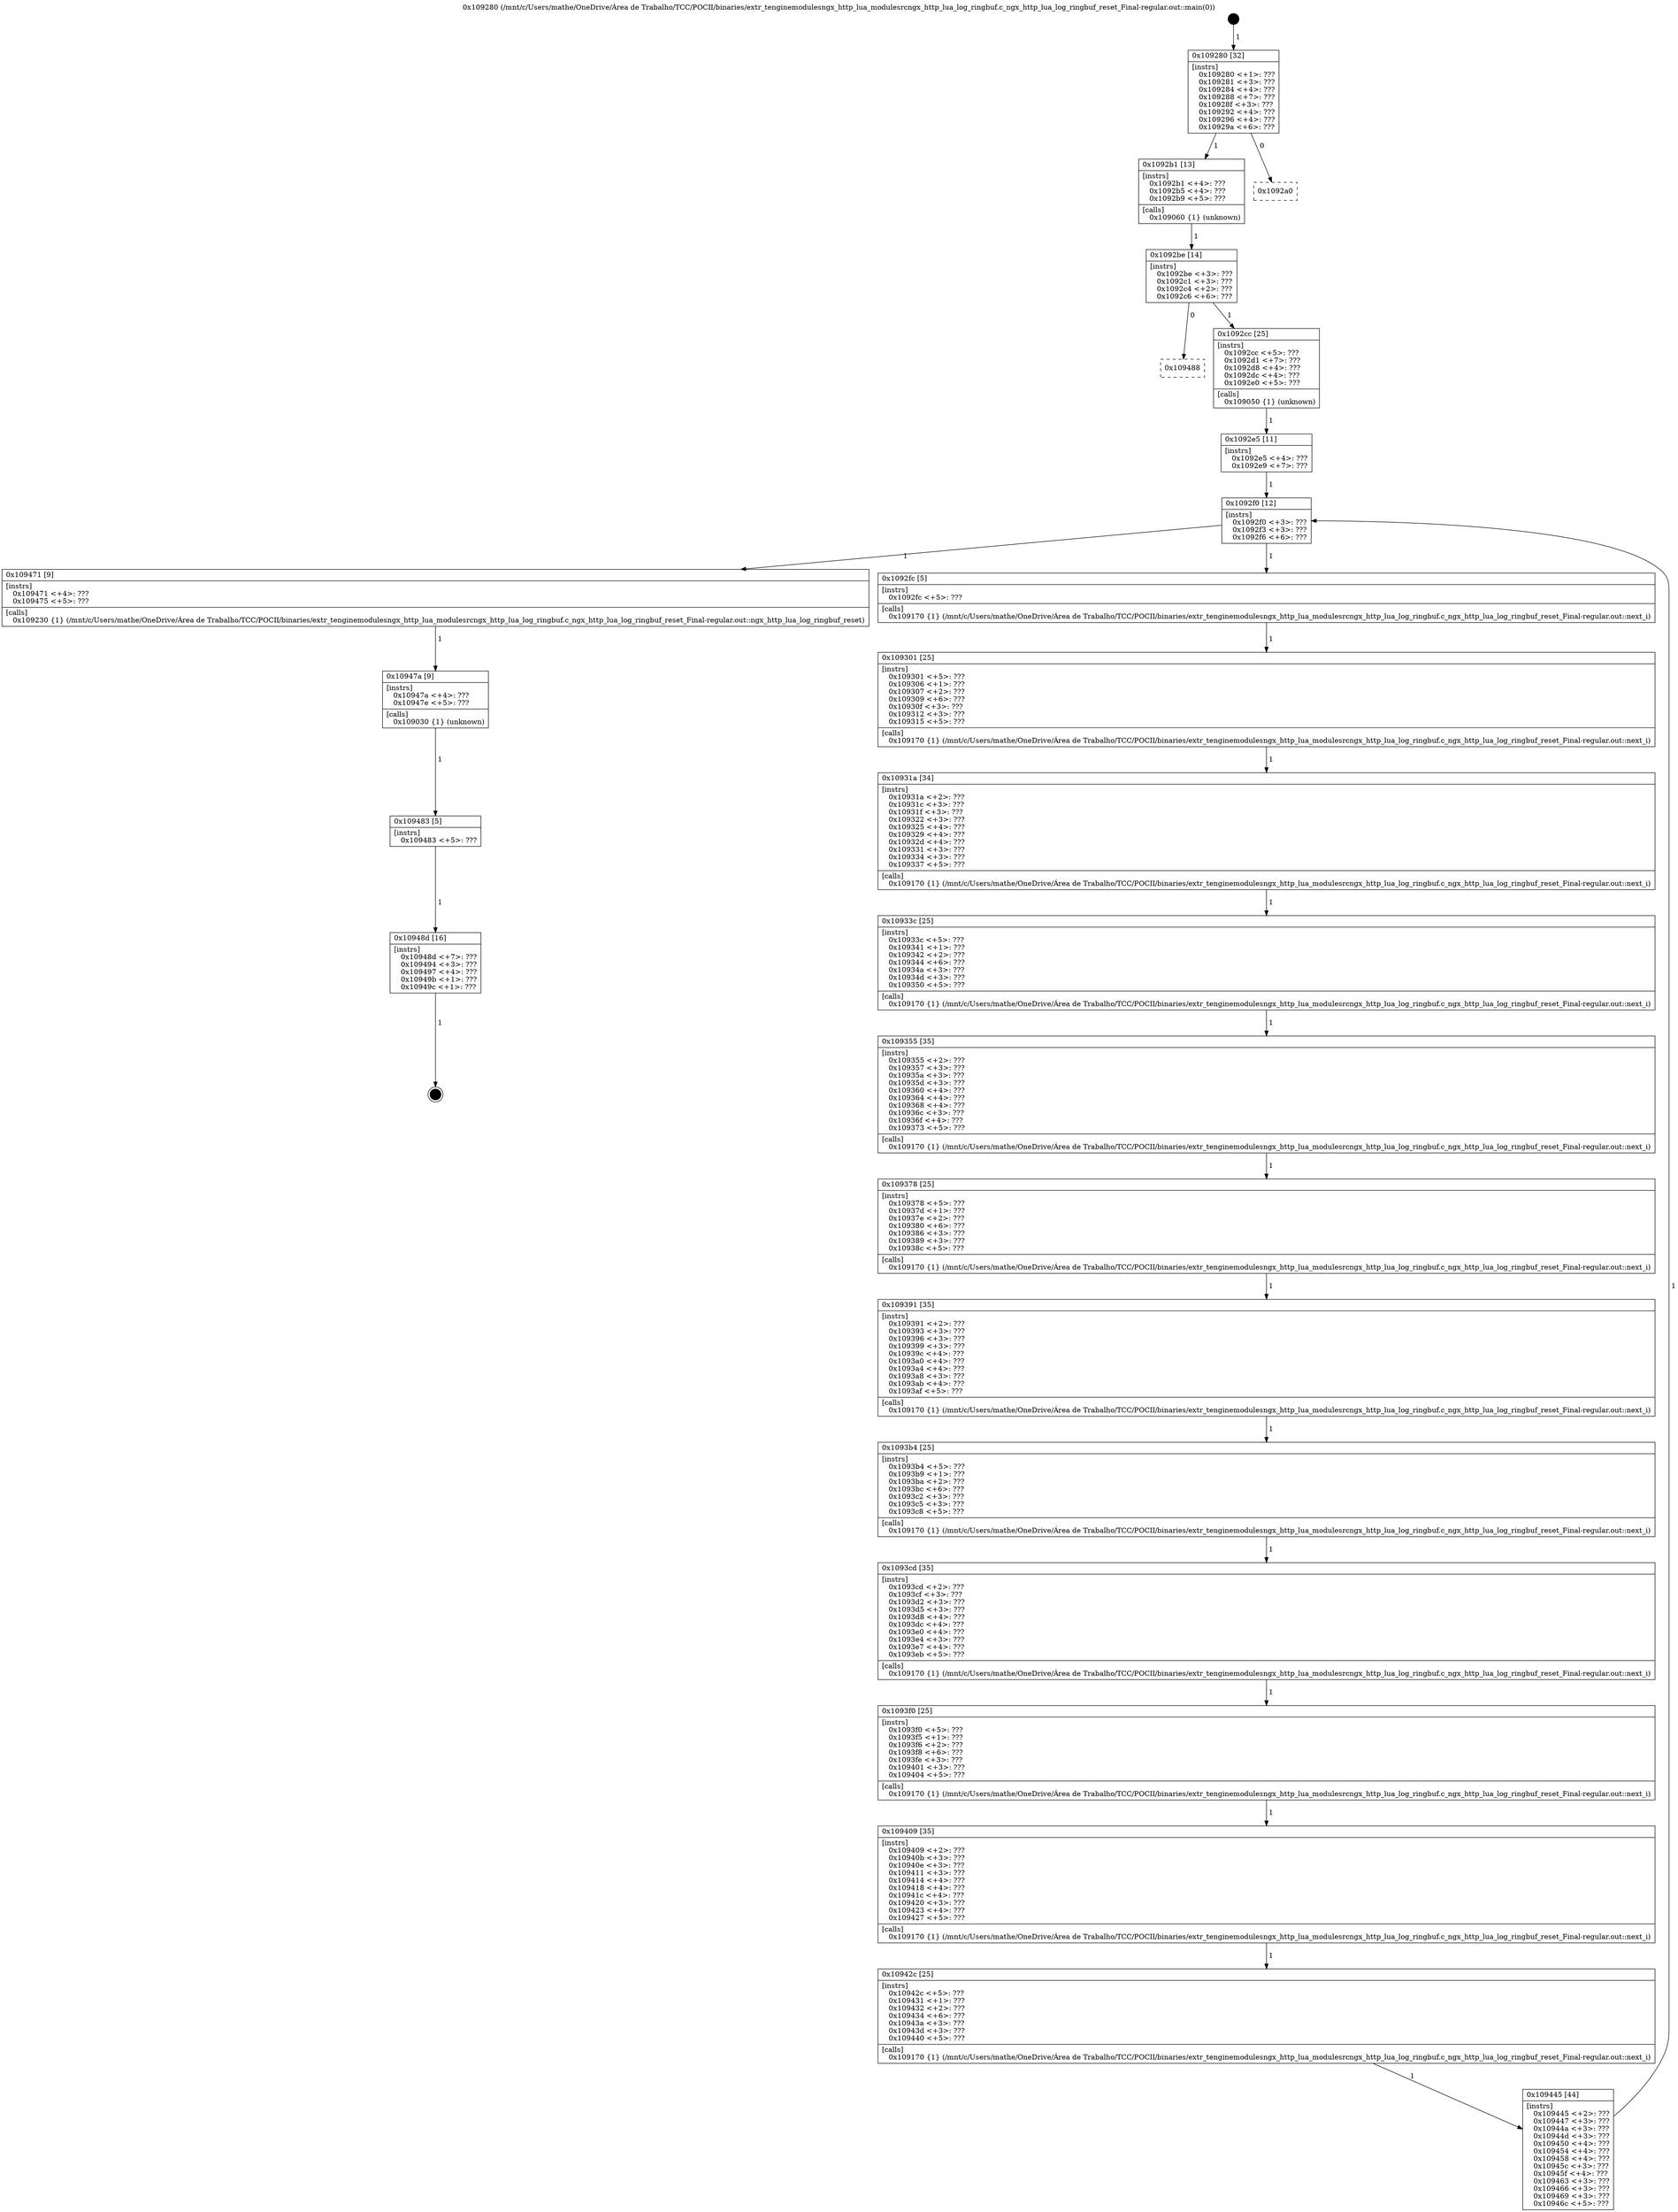 digraph "0x109280" {
  label = "0x109280 (/mnt/c/Users/mathe/OneDrive/Área de Trabalho/TCC/POCII/binaries/extr_tenginemodulesngx_http_lua_modulesrcngx_http_lua_log_ringbuf.c_ngx_http_lua_log_ringbuf_reset_Final-regular.out::main(0))"
  labelloc = "t"
  node[shape=record]

  Entry [label="",width=0.3,height=0.3,shape=circle,fillcolor=black,style=filled]
  "0x109280" [label="{
     0x109280 [32]\l
     | [instrs]\l
     &nbsp;&nbsp;0x109280 \<+1\>: ???\l
     &nbsp;&nbsp;0x109281 \<+3\>: ???\l
     &nbsp;&nbsp;0x109284 \<+4\>: ???\l
     &nbsp;&nbsp;0x109288 \<+7\>: ???\l
     &nbsp;&nbsp;0x10928f \<+3\>: ???\l
     &nbsp;&nbsp;0x109292 \<+4\>: ???\l
     &nbsp;&nbsp;0x109296 \<+4\>: ???\l
     &nbsp;&nbsp;0x10929a \<+6\>: ???\l
  }"]
  "0x1092b1" [label="{
     0x1092b1 [13]\l
     | [instrs]\l
     &nbsp;&nbsp;0x1092b1 \<+4\>: ???\l
     &nbsp;&nbsp;0x1092b5 \<+4\>: ???\l
     &nbsp;&nbsp;0x1092b9 \<+5\>: ???\l
     | [calls]\l
     &nbsp;&nbsp;0x109060 \{1\} (unknown)\l
  }"]
  "0x1092a0" [label="{
     0x1092a0\l
  }", style=dashed]
  "0x1092be" [label="{
     0x1092be [14]\l
     | [instrs]\l
     &nbsp;&nbsp;0x1092be \<+3\>: ???\l
     &nbsp;&nbsp;0x1092c1 \<+3\>: ???\l
     &nbsp;&nbsp;0x1092c4 \<+2\>: ???\l
     &nbsp;&nbsp;0x1092c6 \<+6\>: ???\l
  }"]
  "0x109488" [label="{
     0x109488\l
  }", style=dashed]
  "0x1092cc" [label="{
     0x1092cc [25]\l
     | [instrs]\l
     &nbsp;&nbsp;0x1092cc \<+5\>: ???\l
     &nbsp;&nbsp;0x1092d1 \<+7\>: ???\l
     &nbsp;&nbsp;0x1092d8 \<+4\>: ???\l
     &nbsp;&nbsp;0x1092dc \<+4\>: ???\l
     &nbsp;&nbsp;0x1092e0 \<+5\>: ???\l
     | [calls]\l
     &nbsp;&nbsp;0x109050 \{1\} (unknown)\l
  }"]
  Exit [label="",width=0.3,height=0.3,shape=circle,fillcolor=black,style=filled,peripheries=2]
  "0x1092f0" [label="{
     0x1092f0 [12]\l
     | [instrs]\l
     &nbsp;&nbsp;0x1092f0 \<+3\>: ???\l
     &nbsp;&nbsp;0x1092f3 \<+3\>: ???\l
     &nbsp;&nbsp;0x1092f6 \<+6\>: ???\l
  }"]
  "0x109471" [label="{
     0x109471 [9]\l
     | [instrs]\l
     &nbsp;&nbsp;0x109471 \<+4\>: ???\l
     &nbsp;&nbsp;0x109475 \<+5\>: ???\l
     | [calls]\l
     &nbsp;&nbsp;0x109230 \{1\} (/mnt/c/Users/mathe/OneDrive/Área de Trabalho/TCC/POCII/binaries/extr_tenginemodulesngx_http_lua_modulesrcngx_http_lua_log_ringbuf.c_ngx_http_lua_log_ringbuf_reset_Final-regular.out::ngx_http_lua_log_ringbuf_reset)\l
  }"]
  "0x1092fc" [label="{
     0x1092fc [5]\l
     | [instrs]\l
     &nbsp;&nbsp;0x1092fc \<+5\>: ???\l
     | [calls]\l
     &nbsp;&nbsp;0x109170 \{1\} (/mnt/c/Users/mathe/OneDrive/Área de Trabalho/TCC/POCII/binaries/extr_tenginemodulesngx_http_lua_modulesrcngx_http_lua_log_ringbuf.c_ngx_http_lua_log_ringbuf_reset_Final-regular.out::next_i)\l
  }"]
  "0x109301" [label="{
     0x109301 [25]\l
     | [instrs]\l
     &nbsp;&nbsp;0x109301 \<+5\>: ???\l
     &nbsp;&nbsp;0x109306 \<+1\>: ???\l
     &nbsp;&nbsp;0x109307 \<+2\>: ???\l
     &nbsp;&nbsp;0x109309 \<+6\>: ???\l
     &nbsp;&nbsp;0x10930f \<+3\>: ???\l
     &nbsp;&nbsp;0x109312 \<+3\>: ???\l
     &nbsp;&nbsp;0x109315 \<+5\>: ???\l
     | [calls]\l
     &nbsp;&nbsp;0x109170 \{1\} (/mnt/c/Users/mathe/OneDrive/Área de Trabalho/TCC/POCII/binaries/extr_tenginemodulesngx_http_lua_modulesrcngx_http_lua_log_ringbuf.c_ngx_http_lua_log_ringbuf_reset_Final-regular.out::next_i)\l
  }"]
  "0x10931a" [label="{
     0x10931a [34]\l
     | [instrs]\l
     &nbsp;&nbsp;0x10931a \<+2\>: ???\l
     &nbsp;&nbsp;0x10931c \<+3\>: ???\l
     &nbsp;&nbsp;0x10931f \<+3\>: ???\l
     &nbsp;&nbsp;0x109322 \<+3\>: ???\l
     &nbsp;&nbsp;0x109325 \<+4\>: ???\l
     &nbsp;&nbsp;0x109329 \<+4\>: ???\l
     &nbsp;&nbsp;0x10932d \<+4\>: ???\l
     &nbsp;&nbsp;0x109331 \<+3\>: ???\l
     &nbsp;&nbsp;0x109334 \<+3\>: ???\l
     &nbsp;&nbsp;0x109337 \<+5\>: ???\l
     | [calls]\l
     &nbsp;&nbsp;0x109170 \{1\} (/mnt/c/Users/mathe/OneDrive/Área de Trabalho/TCC/POCII/binaries/extr_tenginemodulesngx_http_lua_modulesrcngx_http_lua_log_ringbuf.c_ngx_http_lua_log_ringbuf_reset_Final-regular.out::next_i)\l
  }"]
  "0x10933c" [label="{
     0x10933c [25]\l
     | [instrs]\l
     &nbsp;&nbsp;0x10933c \<+5\>: ???\l
     &nbsp;&nbsp;0x109341 \<+1\>: ???\l
     &nbsp;&nbsp;0x109342 \<+2\>: ???\l
     &nbsp;&nbsp;0x109344 \<+6\>: ???\l
     &nbsp;&nbsp;0x10934a \<+3\>: ???\l
     &nbsp;&nbsp;0x10934d \<+3\>: ???\l
     &nbsp;&nbsp;0x109350 \<+5\>: ???\l
     | [calls]\l
     &nbsp;&nbsp;0x109170 \{1\} (/mnt/c/Users/mathe/OneDrive/Área de Trabalho/TCC/POCII/binaries/extr_tenginemodulesngx_http_lua_modulesrcngx_http_lua_log_ringbuf.c_ngx_http_lua_log_ringbuf_reset_Final-regular.out::next_i)\l
  }"]
  "0x109355" [label="{
     0x109355 [35]\l
     | [instrs]\l
     &nbsp;&nbsp;0x109355 \<+2\>: ???\l
     &nbsp;&nbsp;0x109357 \<+3\>: ???\l
     &nbsp;&nbsp;0x10935a \<+3\>: ???\l
     &nbsp;&nbsp;0x10935d \<+3\>: ???\l
     &nbsp;&nbsp;0x109360 \<+4\>: ???\l
     &nbsp;&nbsp;0x109364 \<+4\>: ???\l
     &nbsp;&nbsp;0x109368 \<+4\>: ???\l
     &nbsp;&nbsp;0x10936c \<+3\>: ???\l
     &nbsp;&nbsp;0x10936f \<+4\>: ???\l
     &nbsp;&nbsp;0x109373 \<+5\>: ???\l
     | [calls]\l
     &nbsp;&nbsp;0x109170 \{1\} (/mnt/c/Users/mathe/OneDrive/Área de Trabalho/TCC/POCII/binaries/extr_tenginemodulesngx_http_lua_modulesrcngx_http_lua_log_ringbuf.c_ngx_http_lua_log_ringbuf_reset_Final-regular.out::next_i)\l
  }"]
  "0x109378" [label="{
     0x109378 [25]\l
     | [instrs]\l
     &nbsp;&nbsp;0x109378 \<+5\>: ???\l
     &nbsp;&nbsp;0x10937d \<+1\>: ???\l
     &nbsp;&nbsp;0x10937e \<+2\>: ???\l
     &nbsp;&nbsp;0x109380 \<+6\>: ???\l
     &nbsp;&nbsp;0x109386 \<+3\>: ???\l
     &nbsp;&nbsp;0x109389 \<+3\>: ???\l
     &nbsp;&nbsp;0x10938c \<+5\>: ???\l
     | [calls]\l
     &nbsp;&nbsp;0x109170 \{1\} (/mnt/c/Users/mathe/OneDrive/Área de Trabalho/TCC/POCII/binaries/extr_tenginemodulesngx_http_lua_modulesrcngx_http_lua_log_ringbuf.c_ngx_http_lua_log_ringbuf_reset_Final-regular.out::next_i)\l
  }"]
  "0x109391" [label="{
     0x109391 [35]\l
     | [instrs]\l
     &nbsp;&nbsp;0x109391 \<+2\>: ???\l
     &nbsp;&nbsp;0x109393 \<+3\>: ???\l
     &nbsp;&nbsp;0x109396 \<+3\>: ???\l
     &nbsp;&nbsp;0x109399 \<+3\>: ???\l
     &nbsp;&nbsp;0x10939c \<+4\>: ???\l
     &nbsp;&nbsp;0x1093a0 \<+4\>: ???\l
     &nbsp;&nbsp;0x1093a4 \<+4\>: ???\l
     &nbsp;&nbsp;0x1093a8 \<+3\>: ???\l
     &nbsp;&nbsp;0x1093ab \<+4\>: ???\l
     &nbsp;&nbsp;0x1093af \<+5\>: ???\l
     | [calls]\l
     &nbsp;&nbsp;0x109170 \{1\} (/mnt/c/Users/mathe/OneDrive/Área de Trabalho/TCC/POCII/binaries/extr_tenginemodulesngx_http_lua_modulesrcngx_http_lua_log_ringbuf.c_ngx_http_lua_log_ringbuf_reset_Final-regular.out::next_i)\l
  }"]
  "0x1093b4" [label="{
     0x1093b4 [25]\l
     | [instrs]\l
     &nbsp;&nbsp;0x1093b4 \<+5\>: ???\l
     &nbsp;&nbsp;0x1093b9 \<+1\>: ???\l
     &nbsp;&nbsp;0x1093ba \<+2\>: ???\l
     &nbsp;&nbsp;0x1093bc \<+6\>: ???\l
     &nbsp;&nbsp;0x1093c2 \<+3\>: ???\l
     &nbsp;&nbsp;0x1093c5 \<+3\>: ???\l
     &nbsp;&nbsp;0x1093c8 \<+5\>: ???\l
     | [calls]\l
     &nbsp;&nbsp;0x109170 \{1\} (/mnt/c/Users/mathe/OneDrive/Área de Trabalho/TCC/POCII/binaries/extr_tenginemodulesngx_http_lua_modulesrcngx_http_lua_log_ringbuf.c_ngx_http_lua_log_ringbuf_reset_Final-regular.out::next_i)\l
  }"]
  "0x1093cd" [label="{
     0x1093cd [35]\l
     | [instrs]\l
     &nbsp;&nbsp;0x1093cd \<+2\>: ???\l
     &nbsp;&nbsp;0x1093cf \<+3\>: ???\l
     &nbsp;&nbsp;0x1093d2 \<+3\>: ???\l
     &nbsp;&nbsp;0x1093d5 \<+3\>: ???\l
     &nbsp;&nbsp;0x1093d8 \<+4\>: ???\l
     &nbsp;&nbsp;0x1093dc \<+4\>: ???\l
     &nbsp;&nbsp;0x1093e0 \<+4\>: ???\l
     &nbsp;&nbsp;0x1093e4 \<+3\>: ???\l
     &nbsp;&nbsp;0x1093e7 \<+4\>: ???\l
     &nbsp;&nbsp;0x1093eb \<+5\>: ???\l
     | [calls]\l
     &nbsp;&nbsp;0x109170 \{1\} (/mnt/c/Users/mathe/OneDrive/Área de Trabalho/TCC/POCII/binaries/extr_tenginemodulesngx_http_lua_modulesrcngx_http_lua_log_ringbuf.c_ngx_http_lua_log_ringbuf_reset_Final-regular.out::next_i)\l
  }"]
  "0x1093f0" [label="{
     0x1093f0 [25]\l
     | [instrs]\l
     &nbsp;&nbsp;0x1093f0 \<+5\>: ???\l
     &nbsp;&nbsp;0x1093f5 \<+1\>: ???\l
     &nbsp;&nbsp;0x1093f6 \<+2\>: ???\l
     &nbsp;&nbsp;0x1093f8 \<+6\>: ???\l
     &nbsp;&nbsp;0x1093fe \<+3\>: ???\l
     &nbsp;&nbsp;0x109401 \<+3\>: ???\l
     &nbsp;&nbsp;0x109404 \<+5\>: ???\l
     | [calls]\l
     &nbsp;&nbsp;0x109170 \{1\} (/mnt/c/Users/mathe/OneDrive/Área de Trabalho/TCC/POCII/binaries/extr_tenginemodulesngx_http_lua_modulesrcngx_http_lua_log_ringbuf.c_ngx_http_lua_log_ringbuf_reset_Final-regular.out::next_i)\l
  }"]
  "0x109409" [label="{
     0x109409 [35]\l
     | [instrs]\l
     &nbsp;&nbsp;0x109409 \<+2\>: ???\l
     &nbsp;&nbsp;0x10940b \<+3\>: ???\l
     &nbsp;&nbsp;0x10940e \<+3\>: ???\l
     &nbsp;&nbsp;0x109411 \<+3\>: ???\l
     &nbsp;&nbsp;0x109414 \<+4\>: ???\l
     &nbsp;&nbsp;0x109418 \<+4\>: ???\l
     &nbsp;&nbsp;0x10941c \<+4\>: ???\l
     &nbsp;&nbsp;0x109420 \<+3\>: ???\l
     &nbsp;&nbsp;0x109423 \<+4\>: ???\l
     &nbsp;&nbsp;0x109427 \<+5\>: ???\l
     | [calls]\l
     &nbsp;&nbsp;0x109170 \{1\} (/mnt/c/Users/mathe/OneDrive/Área de Trabalho/TCC/POCII/binaries/extr_tenginemodulesngx_http_lua_modulesrcngx_http_lua_log_ringbuf.c_ngx_http_lua_log_ringbuf_reset_Final-regular.out::next_i)\l
  }"]
  "0x10942c" [label="{
     0x10942c [25]\l
     | [instrs]\l
     &nbsp;&nbsp;0x10942c \<+5\>: ???\l
     &nbsp;&nbsp;0x109431 \<+1\>: ???\l
     &nbsp;&nbsp;0x109432 \<+2\>: ???\l
     &nbsp;&nbsp;0x109434 \<+6\>: ???\l
     &nbsp;&nbsp;0x10943a \<+3\>: ???\l
     &nbsp;&nbsp;0x10943d \<+3\>: ???\l
     &nbsp;&nbsp;0x109440 \<+5\>: ???\l
     | [calls]\l
     &nbsp;&nbsp;0x109170 \{1\} (/mnt/c/Users/mathe/OneDrive/Área de Trabalho/TCC/POCII/binaries/extr_tenginemodulesngx_http_lua_modulesrcngx_http_lua_log_ringbuf.c_ngx_http_lua_log_ringbuf_reset_Final-regular.out::next_i)\l
  }"]
  "0x109445" [label="{
     0x109445 [44]\l
     | [instrs]\l
     &nbsp;&nbsp;0x109445 \<+2\>: ???\l
     &nbsp;&nbsp;0x109447 \<+3\>: ???\l
     &nbsp;&nbsp;0x10944a \<+3\>: ???\l
     &nbsp;&nbsp;0x10944d \<+3\>: ???\l
     &nbsp;&nbsp;0x109450 \<+4\>: ???\l
     &nbsp;&nbsp;0x109454 \<+4\>: ???\l
     &nbsp;&nbsp;0x109458 \<+4\>: ???\l
     &nbsp;&nbsp;0x10945c \<+3\>: ???\l
     &nbsp;&nbsp;0x10945f \<+4\>: ???\l
     &nbsp;&nbsp;0x109463 \<+3\>: ???\l
     &nbsp;&nbsp;0x109466 \<+3\>: ???\l
     &nbsp;&nbsp;0x109469 \<+3\>: ???\l
     &nbsp;&nbsp;0x10946c \<+5\>: ???\l
  }"]
  "0x1092e5" [label="{
     0x1092e5 [11]\l
     | [instrs]\l
     &nbsp;&nbsp;0x1092e5 \<+4\>: ???\l
     &nbsp;&nbsp;0x1092e9 \<+7\>: ???\l
  }"]
  "0x10947a" [label="{
     0x10947a [9]\l
     | [instrs]\l
     &nbsp;&nbsp;0x10947a \<+4\>: ???\l
     &nbsp;&nbsp;0x10947e \<+5\>: ???\l
     | [calls]\l
     &nbsp;&nbsp;0x109030 \{1\} (unknown)\l
  }"]
  "0x109483" [label="{
     0x109483 [5]\l
     | [instrs]\l
     &nbsp;&nbsp;0x109483 \<+5\>: ???\l
  }"]
  "0x10948d" [label="{
     0x10948d [16]\l
     | [instrs]\l
     &nbsp;&nbsp;0x10948d \<+7\>: ???\l
     &nbsp;&nbsp;0x109494 \<+3\>: ???\l
     &nbsp;&nbsp;0x109497 \<+4\>: ???\l
     &nbsp;&nbsp;0x10949b \<+1\>: ???\l
     &nbsp;&nbsp;0x10949c \<+1\>: ???\l
  }"]
  Entry -> "0x109280" [label=" 1"]
  "0x109280" -> "0x1092b1" [label=" 1"]
  "0x109280" -> "0x1092a0" [label=" 0"]
  "0x1092b1" -> "0x1092be" [label=" 1"]
  "0x1092be" -> "0x109488" [label=" 0"]
  "0x1092be" -> "0x1092cc" [label=" 1"]
  "0x10948d" -> Exit [label=" 1"]
  "0x1092cc" -> "0x1092e5" [label=" 1"]
  "0x1092f0" -> "0x109471" [label=" 1"]
  "0x1092f0" -> "0x1092fc" [label=" 1"]
  "0x1092fc" -> "0x109301" [label=" 1"]
  "0x109301" -> "0x10931a" [label=" 1"]
  "0x10931a" -> "0x10933c" [label=" 1"]
  "0x10933c" -> "0x109355" [label=" 1"]
  "0x109355" -> "0x109378" [label=" 1"]
  "0x109378" -> "0x109391" [label=" 1"]
  "0x109391" -> "0x1093b4" [label=" 1"]
  "0x1093b4" -> "0x1093cd" [label=" 1"]
  "0x1093cd" -> "0x1093f0" [label=" 1"]
  "0x1093f0" -> "0x109409" [label=" 1"]
  "0x109409" -> "0x10942c" [label=" 1"]
  "0x10942c" -> "0x109445" [label=" 1"]
  "0x1092e5" -> "0x1092f0" [label=" 1"]
  "0x109445" -> "0x1092f0" [label=" 1"]
  "0x109471" -> "0x10947a" [label=" 1"]
  "0x10947a" -> "0x109483" [label=" 1"]
  "0x109483" -> "0x10948d" [label=" 1"]
}
